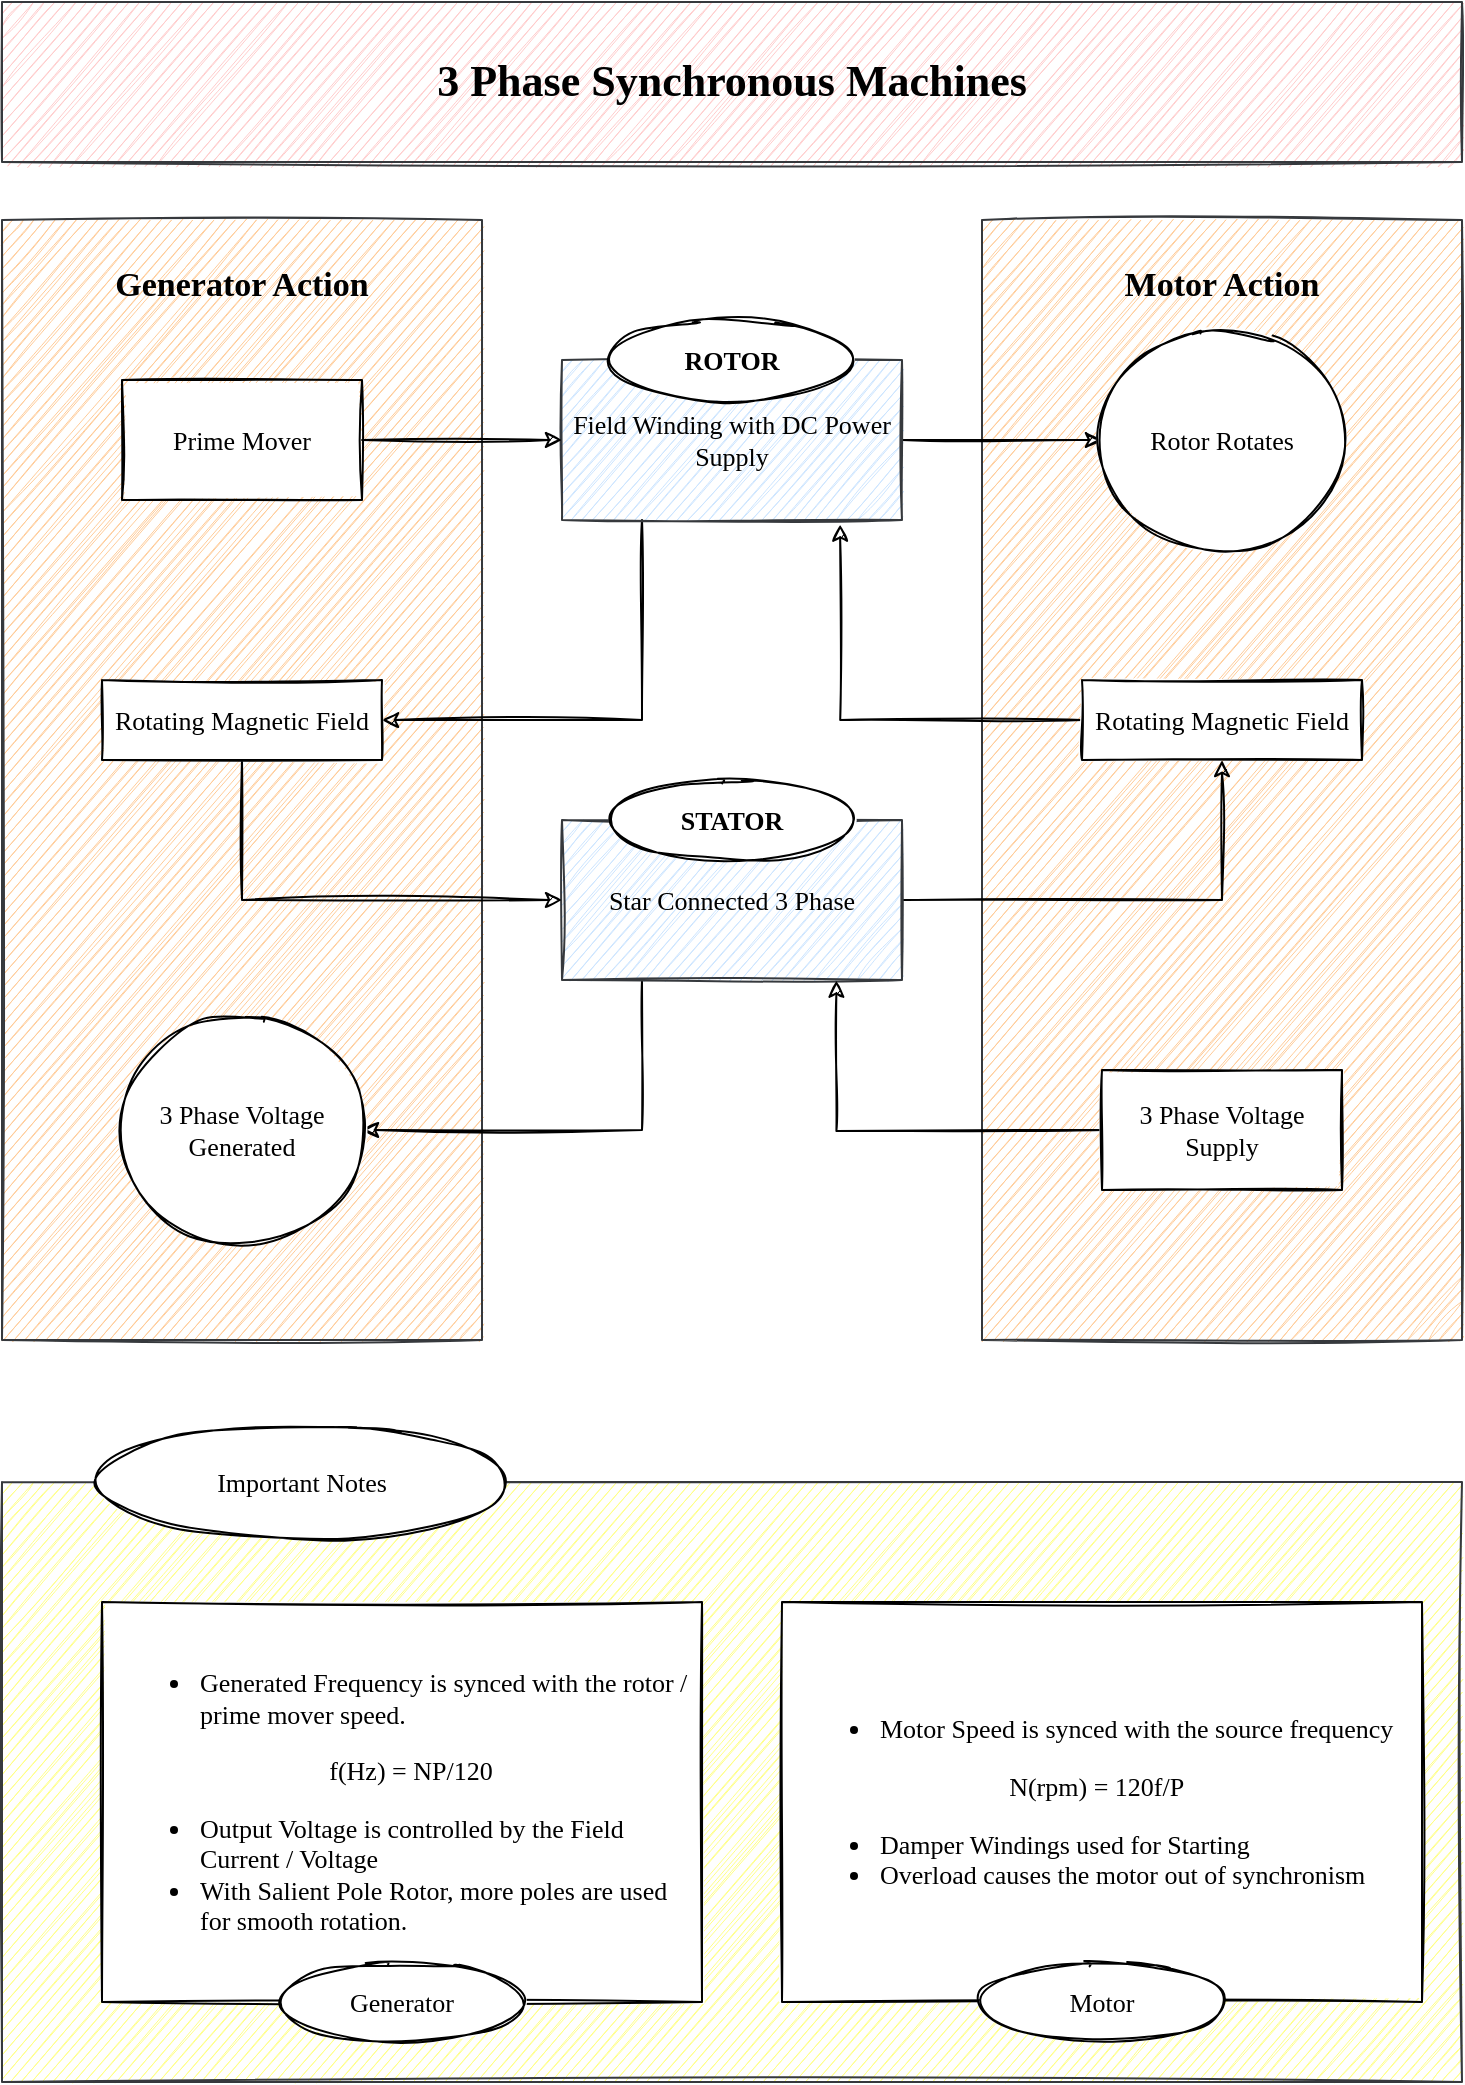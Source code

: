 <mxfile version="14.3.1" type="github">
  <diagram id="Ghbf7SGEfbt2_YfuzdKA" name="Synchronous Machines ">
    <mxGraphModel dx="1021" dy="613" grid="1" gridSize="10" guides="1" tooltips="1" connect="1" arrows="1" fold="1" page="1" pageScale="1" pageWidth="850" pageHeight="1100" background="none" math="0" shadow="0">
      <root>
        <mxCell id="0" />
        <mxCell id="1" parent="0" />
        <mxCell id="XUVmQutD-YXNH8eTUAyd-73" value="&lt;b&gt;&lt;br&gt;&lt;font style=&quot;font-size: 17px&quot;&gt;Motor Action&lt;/font&gt;&lt;/b&gt;" style="rounded=0;whiteSpace=wrap;html=1;shadow=0;glass=0;sketch=1;fontFamily=Mali;fontSource=https%3A%2F%2Ffonts.googleapis.com%2Fcss%3Ffamily%3DMali;fontSize=13;align=center;verticalAlign=top;fillColor=#ffcc99;strokeColor=#36393d;" vertex="1" parent="1">
          <mxGeometry x="550" y="129" width="240" height="560" as="geometry" />
        </mxCell>
        <mxCell id="XUVmQutD-YXNH8eTUAyd-55" value="&lt;b&gt;&lt;br&gt;&lt;font style=&quot;font-size: 17px&quot;&gt;Generator Action&lt;/font&gt;&lt;/b&gt;" style="rounded=0;whiteSpace=wrap;html=1;shadow=0;glass=0;sketch=1;fontFamily=Mali;fontSource=https%3A%2F%2Ffonts.googleapis.com%2Fcss%3Ffamily%3DMali;fontSize=13;align=center;verticalAlign=top;sketchStyle=rough;fillColor=#ffcc99;strokeColor=#36393d;" vertex="1" parent="1">
          <mxGeometry x="60" y="129" width="240" height="560" as="geometry" />
        </mxCell>
        <mxCell id="XUVmQutD-YXNH8eTUAyd-66" style="edgeStyle=orthogonalEdgeStyle;rounded=0;sketch=1;orthogonalLoop=1;jettySize=auto;html=1;entryX=1;entryY=0.5;entryDx=0;entryDy=0;strokeWidth=1;fontFamily=Mali;fontSource=https%3A%2F%2Ffonts.googleapis.com%2Fcss%3Ffamily%3DMali;fontSize=13;" edge="1" parent="1" source="XUVmQutD-YXNH8eTUAyd-46" target="XUVmQutD-YXNH8eTUAyd-61">
          <mxGeometry relative="1" as="geometry">
            <Array as="points">
              <mxPoint x="380" y="379" />
            </Array>
          </mxGeometry>
        </mxCell>
        <mxCell id="XUVmQutD-YXNH8eTUAyd-83" value="" style="edgeStyle=orthogonalEdgeStyle;rounded=0;sketch=1;orthogonalLoop=1;jettySize=auto;html=1;strokeWidth=1;fontFamily=Mali;fontSource=https%3A%2F%2Ffonts.googleapis.com%2Fcss%3Ffamily%3DMali;fontSize=13;" edge="1" parent="1" source="XUVmQutD-YXNH8eTUAyd-46" target="XUVmQutD-YXNH8eTUAyd-82">
          <mxGeometry relative="1" as="geometry" />
        </mxCell>
        <mxCell id="XUVmQutD-YXNH8eTUAyd-46" value="&lt;font&gt;Field Winding with DC Power Supply&lt;/font&gt;" style="rounded=0;whiteSpace=wrap;html=1;fontSize=13;align=center;shadow=0;sketch=1;fontFamily=Mali;fontSource=https%3A%2F%2Ffonts.googleapis.com%2Fcss%3Ffamily%3DMali;fillColor=#cce5ff;strokeColor=#36393d;" vertex="1" parent="1">
          <mxGeometry x="340" y="199" width="170" height="80" as="geometry" />
        </mxCell>
        <mxCell id="XUVmQutD-YXNH8eTUAyd-72" style="edgeStyle=orthogonalEdgeStyle;rounded=0;sketch=1;orthogonalLoop=1;jettySize=auto;html=1;entryX=1;entryY=0.5;entryDx=0;entryDy=0;strokeWidth=1;fontFamily=Mali;fontSource=https%3A%2F%2Ffonts.googleapis.com%2Fcss%3Ffamily%3DMali;fontSize=13;" edge="1" parent="1" source="XUVmQutD-YXNH8eTUAyd-48" target="XUVmQutD-YXNH8eTUAyd-71">
          <mxGeometry relative="1" as="geometry">
            <Array as="points">
              <mxPoint x="380" y="584" />
            </Array>
          </mxGeometry>
        </mxCell>
        <mxCell id="XUVmQutD-YXNH8eTUAyd-79" style="edgeStyle=orthogonalEdgeStyle;rounded=0;sketch=1;orthogonalLoop=1;jettySize=auto;html=1;exitX=1;exitY=0.5;exitDx=0;exitDy=0;entryX=0.5;entryY=1;entryDx=0;entryDy=0;strokeWidth=1;fontFamily=Mali;fontSource=https%3A%2F%2Ffonts.googleapis.com%2Fcss%3Ffamily%3DMali;fontSize=13;" edge="1" parent="1" source="XUVmQutD-YXNH8eTUAyd-48" target="XUVmQutD-YXNH8eTUAyd-77">
          <mxGeometry relative="1" as="geometry" />
        </mxCell>
        <mxCell id="XUVmQutD-YXNH8eTUAyd-48" value="Star Connected 3 Phase" style="rounded=0;whiteSpace=wrap;html=1;fontSize=13;align=center;glass=0;sketch=1;fontFamily=Mali;fontSource=https%3A%2F%2Ffonts.googleapis.com%2Fcss%3Ffamily%3DMali;fillColor=#cce5ff;strokeColor=#36393d;" vertex="1" parent="1">
          <mxGeometry x="340" y="429" width="170" height="80" as="geometry" />
        </mxCell>
        <mxCell id="XUVmQutD-YXNH8eTUAyd-50" value="ROTOR" style="ellipse;whiteSpace=wrap;html=1;rounded=0;shadow=0;glass=0;sketch=1;strokeColor=#000000;fontSize=13;align=center;fontFamily=Mali;fontSource=https%3A%2F%2Ffonts.googleapis.com%2Fcss%3Ffamily%3DMali;fontStyle=1" vertex="1" parent="1">
          <mxGeometry x="365" y="179" width="120" height="40" as="geometry" />
        </mxCell>
        <mxCell id="XUVmQutD-YXNH8eTUAyd-51" value="STATOR" style="ellipse;whiteSpace=wrap;html=1;rounded=0;shadow=0;glass=0;sketch=1;strokeColor=#000000;fontSize=13;align=center;fontFamily=Mali;fontSource=https%3A%2F%2Ffonts.googleapis.com%2Fcss%3Ffamily%3DMali;fontStyle=1" vertex="1" parent="1">
          <mxGeometry x="365" y="409" width="120" height="40" as="geometry" />
        </mxCell>
        <mxCell id="XUVmQutD-YXNH8eTUAyd-56" style="edgeStyle=orthogonalEdgeStyle;rounded=0;orthogonalLoop=1;jettySize=auto;html=1;exitX=1;exitY=0.5;exitDx=0;exitDy=0;entryX=0;entryY=0.5;entryDx=0;entryDy=0;strokeWidth=1;fontFamily=Mali;fontSource=https%3A%2F%2Ffonts.googleapis.com%2Fcss%3Ffamily%3DMali;fontSize=13;sketch=1;" edge="1" parent="1" source="XUVmQutD-YXNH8eTUAyd-52" target="XUVmQutD-YXNH8eTUAyd-46">
          <mxGeometry relative="1" as="geometry" />
        </mxCell>
        <mxCell id="XUVmQutD-YXNH8eTUAyd-52" value="Prime Mover" style="rounded=0;whiteSpace=wrap;html=1;shadow=0;glass=0;sketch=1;strokeColor=#000000;fillColor=#ffffff;fontFamily=Mali;fontSource=https%3A%2F%2Ffonts.googleapis.com%2Fcss%3Ffamily%3DMali;fontSize=13;align=center;" vertex="1" parent="1">
          <mxGeometry x="120" y="209" width="120" height="60" as="geometry" />
        </mxCell>
        <mxCell id="XUVmQutD-YXNH8eTUAyd-78" style="edgeStyle=orthogonalEdgeStyle;rounded=0;sketch=1;orthogonalLoop=1;jettySize=auto;html=1;entryX=0;entryY=0.5;entryDx=0;entryDy=0;strokeWidth=1;fontFamily=Mali;fontSource=https%3A%2F%2Ffonts.googleapis.com%2Fcss%3Ffamily%3DMali;fontSize=13;" edge="1" parent="1" source="XUVmQutD-YXNH8eTUAyd-61" target="XUVmQutD-YXNH8eTUAyd-48">
          <mxGeometry relative="1" as="geometry">
            <Array as="points">
              <mxPoint x="180" y="469" />
            </Array>
          </mxGeometry>
        </mxCell>
        <mxCell id="XUVmQutD-YXNH8eTUAyd-61" value="Rotating Magnetic Field" style="rounded=0;whiteSpace=wrap;html=1;shadow=0;glass=0;sketch=1;strokeColor=#000000;fillColor=#ffffff;fontFamily=Mali;fontSource=https%3A%2F%2Ffonts.googleapis.com%2Fcss%3Ffamily%3DMali;fontSize=13;align=center;" vertex="1" parent="1">
          <mxGeometry x="110" y="359" width="140" height="40" as="geometry" />
        </mxCell>
        <mxCell id="XUVmQutD-YXNH8eTUAyd-71" value="3 Phase Voltage Generated" style="ellipse;whiteSpace=wrap;html=1;rounded=0;shadow=0;glass=0;sketch=1;strokeColor=#000000;fillColor=#ffffff;fontFamily=Mali;fontSource=https%3A%2F%2Ffonts.googleapis.com%2Fcss%3Ffamily%3DMali;fontSize=13;align=center;" vertex="1" parent="1">
          <mxGeometry x="120" y="529" width="120" height="110" as="geometry" />
        </mxCell>
        <mxCell id="XUVmQutD-YXNH8eTUAyd-76" style="edgeStyle=orthogonalEdgeStyle;rounded=0;sketch=1;orthogonalLoop=1;jettySize=auto;html=1;exitX=0;exitY=0.5;exitDx=0;exitDy=0;entryX=0.807;entryY=1.004;entryDx=0;entryDy=0;entryPerimeter=0;strokeWidth=1;fontFamily=Mali;fontSource=https%3A%2F%2Ffonts.googleapis.com%2Fcss%3Ffamily%3DMali;fontSize=13;" edge="1" parent="1" target="XUVmQutD-YXNH8eTUAyd-48">
          <mxGeometry relative="1" as="geometry">
            <mxPoint x="610" y="584" as="sourcePoint" />
          </mxGeometry>
        </mxCell>
        <mxCell id="XUVmQutD-YXNH8eTUAyd-80" style="edgeStyle=orthogonalEdgeStyle;rounded=0;sketch=1;orthogonalLoop=1;jettySize=auto;html=1;entryX=0.818;entryY=1.029;entryDx=0;entryDy=0;entryPerimeter=0;strokeWidth=1;fontFamily=Mali;fontSource=https%3A%2F%2Ffonts.googleapis.com%2Fcss%3Ffamily%3DMali;fontSize=13;" edge="1" parent="1" source="XUVmQutD-YXNH8eTUAyd-77" target="XUVmQutD-YXNH8eTUAyd-46">
          <mxGeometry relative="1" as="geometry" />
        </mxCell>
        <mxCell id="XUVmQutD-YXNH8eTUAyd-77" value="Rotating Magnetic Field" style="rounded=0;whiteSpace=wrap;html=1;shadow=0;glass=0;sketch=1;strokeColor=#000000;fillColor=#ffffff;fontFamily=Mali;fontSource=https%3A%2F%2Ffonts.googleapis.com%2Fcss%3Ffamily%3DMali;fontSize=13;align=center;" vertex="1" parent="1">
          <mxGeometry x="600" y="359" width="140" height="40" as="geometry" />
        </mxCell>
        <mxCell id="XUVmQutD-YXNH8eTUAyd-82" value="Rotor Rotates" style="ellipse;whiteSpace=wrap;html=1;rounded=0;shadow=0;glass=0;sketch=1;strokeColor=#000000;fillColor=#ffffff;fontFamily=Mali;fontSource=https%3A%2F%2Ffonts.googleapis.com%2Fcss%3Ffamily%3DMali;fontSize=13;align=center;" vertex="1" parent="1">
          <mxGeometry x="610" y="184" width="120" height="110" as="geometry" />
        </mxCell>
        <mxCell id="XUVmQutD-YXNH8eTUAyd-84" value="3 Phase Voltage Supply" style="rounded=0;whiteSpace=wrap;html=1;shadow=0;glass=0;sketch=1;strokeColor=#000000;fillColor=#ffffff;fontFamily=Mali;fontSource=https%3A%2F%2Ffonts.googleapis.com%2Fcss%3Ffamily%3DMali;fontSize=13;align=center;" vertex="1" parent="1">
          <mxGeometry x="610" y="554" width="120" height="60" as="geometry" />
        </mxCell>
        <mxCell id="XUVmQutD-YXNH8eTUAyd-88" value="&lt;font style=&quot;font-size: 22px&quot;&gt;&lt;b&gt;3 Phase Synchronous Machines&lt;/b&gt;&lt;/font&gt;" style="rounded=0;whiteSpace=wrap;html=1;shadow=0;glass=0;sketch=1;sketchStyle=rough;strokeColor=#36393d;fillColor=#ffcccc;fontFamily=Mali;fontSource=https%3A%2F%2Ffonts.googleapis.com%2Fcss%3Ffamily%3DMali;fontSize=13;align=center;" vertex="1" parent="1">
          <mxGeometry x="60" y="20" width="730" height="80" as="geometry" />
        </mxCell>
        <mxCell id="XUVmQutD-YXNH8eTUAyd-89" value="" style="rounded=0;whiteSpace=wrap;html=1;shadow=0;glass=0;sketch=1;sketchStyle=rough;strokeColor=#36393d;fillColor=#ffff88;fontFamily=Mali;fontSource=https%3A%2F%2Ffonts.googleapis.com%2Fcss%3Ffamily%3DMali;fontSize=13;align=center;" vertex="1" parent="1">
          <mxGeometry x="60" y="760" width="730" height="300" as="geometry" />
        </mxCell>
        <mxCell id="XUVmQutD-YXNH8eTUAyd-90" value="Important Notes" style="ellipse;whiteSpace=wrap;html=1;rounded=0;shadow=0;glass=0;sketch=1;sketchStyle=rough;strokeColor=#000000;fillColor=#ffffff;fontFamily=Mali;fontSource=https%3A%2F%2Ffonts.googleapis.com%2Fcss%3Ffamily%3DMali;fontSize=13;align=center;" vertex="1" parent="1">
          <mxGeometry x="110" y="730" width="200" height="60" as="geometry" />
        </mxCell>
        <mxCell id="XUVmQutD-YXNH8eTUAyd-91" value="&lt;ul&gt;&lt;li&gt;Generated Frequency is synced with the rotor / prime mover speed.&amp;nbsp;&lt;/li&gt;&lt;/ul&gt;&lt;span&gt;&lt;div style=&quot;text-align: center&quot;&gt;&lt;span&gt;f(Hz) = NP/120&lt;/span&gt;&lt;/div&gt;&lt;/span&gt;&lt;ul&gt;&lt;li&gt;Output Voltage is controlled by the Field Current / Voltage&lt;/li&gt;&lt;li&gt;With Salient Pole Rotor, more poles are used for smooth rotation.&lt;/li&gt;&lt;/ul&gt;" style="rounded=0;whiteSpace=wrap;html=1;shadow=0;glass=0;sketch=1;sketchStyle=rough;strokeColor=#000000;fillColor=#ffffff;fontFamily=Mali;fontSource=https%3A%2F%2Ffonts.googleapis.com%2Fcss%3Ffamily%3DMali;fontSize=13;align=left;labelPadding=0;spacingLeft=7;" vertex="1" parent="1">
          <mxGeometry x="110" y="820" width="300" height="200" as="geometry" />
        </mxCell>
        <mxCell id="XUVmQutD-YXNH8eTUAyd-92" value="Generator" style="ellipse;whiteSpace=wrap;html=1;rounded=0;shadow=0;glass=0;sketch=1;sketchStyle=rough;strokeColor=#000000;fillColor=#ffffff;fontFamily=Mali;fontSource=https%3A%2F%2Ffonts.googleapis.com%2Fcss%3Ffamily%3DMali;fontSize=13;align=center;" vertex="1" parent="1">
          <mxGeometry x="200" y="1000" width="120" height="40" as="geometry" />
        </mxCell>
        <mxCell id="XUVmQutD-YXNH8eTUAyd-93" value="&lt;ul&gt;&lt;li&gt;Motor Speed is synced with the source frequency&lt;/li&gt;&lt;/ul&gt;&lt;span&gt;&lt;div style=&quot;text-align: center&quot;&gt;&lt;span&gt;N(rpm) = 120f/P&lt;/span&gt;&lt;/div&gt;&lt;/span&gt;&lt;ul&gt;&lt;li&gt;Damper Windings used for Starting&lt;/li&gt;&lt;li&gt;Overload causes the motor out of synchronism&lt;/li&gt;&lt;/ul&gt;" style="rounded=0;whiteSpace=wrap;html=1;shadow=0;glass=0;sketch=1;sketchStyle=rough;strokeColor=#000000;fillColor=#ffffff;fontFamily=Mali;fontSource=https%3A%2F%2Ffonts.googleapis.com%2Fcss%3Ffamily%3DMali;fontSize=13;align=left;labelPadding=0;spacingLeft=7;" vertex="1" parent="1">
          <mxGeometry x="450" y="820" width="320" height="200" as="geometry" />
        </mxCell>
        <mxCell id="XUVmQutD-YXNH8eTUAyd-94" value="Motor&lt;br&gt;" style="ellipse;whiteSpace=wrap;html=1;rounded=0;shadow=0;glass=0;sketch=1;sketchStyle=rough;strokeColor=#000000;fillColor=#ffffff;fontFamily=Mali;fontSource=https%3A%2F%2Ffonts.googleapis.com%2Fcss%3Ffamily%3DMali;fontSize=13;align=center;" vertex="1" parent="1">
          <mxGeometry x="550" y="1000" width="120" height="40" as="geometry" />
        </mxCell>
        <mxCell id="XUVmQutD-YXNH8eTUAyd-95" value="" style="shape=image;html=1;verticalAlign=top;verticalLabelPosition=bottom;labelBackgroundColor=#ffffff;imageAspect=0;aspect=fixed;image=https://cdn3.iconfinder.com/data/icons/tango-icon-library/48/emblem-important-128.png;rounded=0;shadow=0;glass=0;sketch=1;sketchStyle=rough;strokeColor=#000000;fillColor=#ffffff;fontFamily=Mali;fontSource=https%3A%2F%2Ffonts.googleapis.com%2Fcss%3Ffamily%3DMali;fontSize=13;align=left;" vertex="1" parent="1">
          <mxGeometry x="730" y="740" width="40" height="40" as="geometry" />
        </mxCell>
      </root>
    </mxGraphModel>
  </diagram>
</mxfile>
